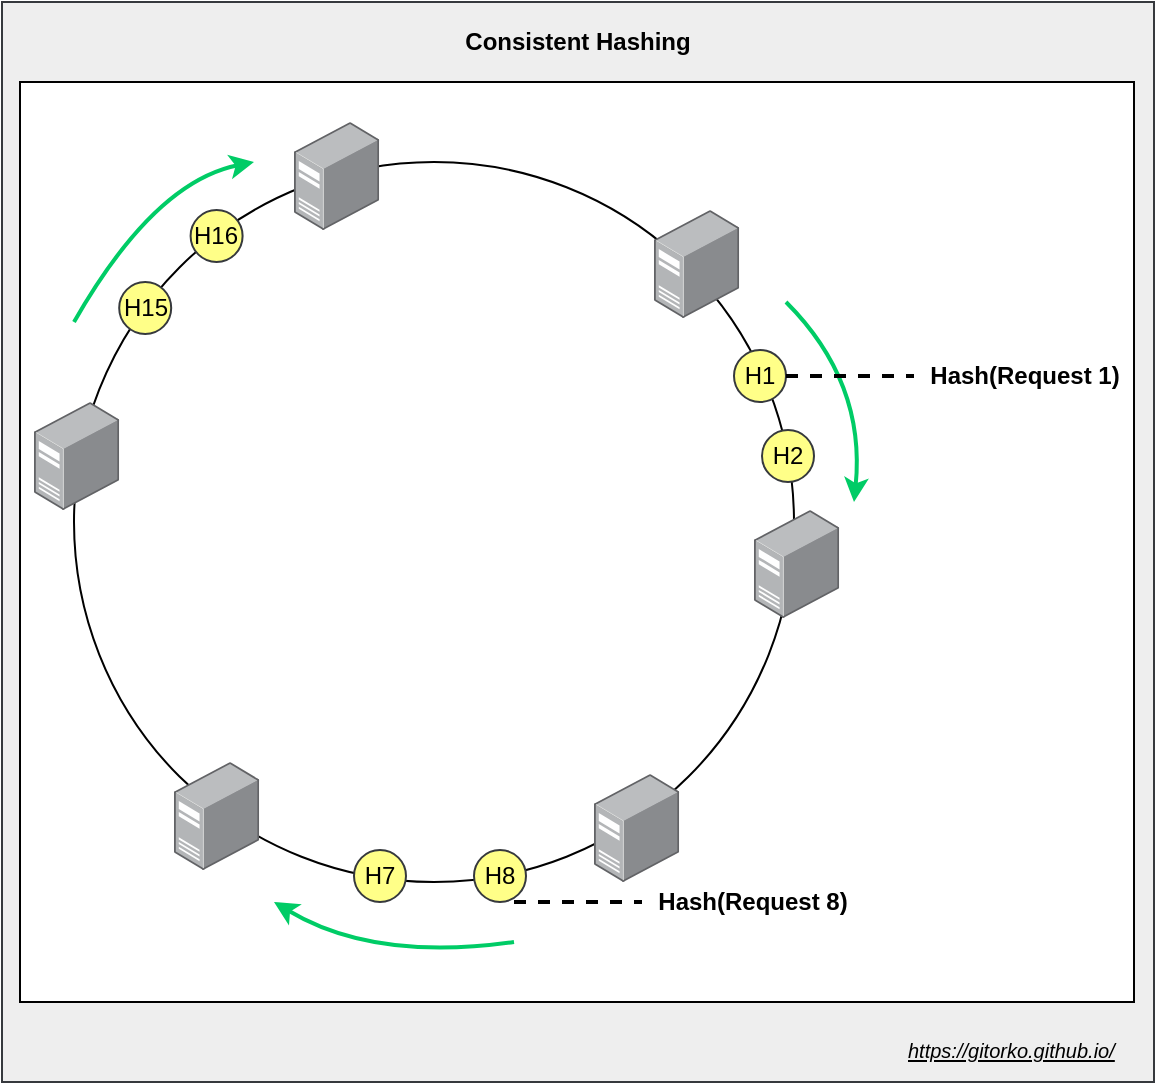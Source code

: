 <mxfile version="12.6.5" type="device"><diagram id="BEQ4aGkl1dwSPQQFtrOS" name="Page-1"><mxGraphModel dx="1106" dy="852" grid="1" gridSize="10" guides="1" tooltips="1" connect="1" arrows="1" fold="1" page="1" pageScale="1" pageWidth="500" pageHeight="1200" math="0" shadow="0"><root><mxCell id="0"/><mxCell id="1" parent="0"/><mxCell id="_HtSz1DLQAySvAQpjjVP-22" value="" style="rounded=0;whiteSpace=wrap;html=1;fillColor=#eeeeee;strokeColor=#36393d;" vertex="1" parent="1"><mxGeometry x="44" y="40" width="576" height="540" as="geometry"/></mxCell><mxCell id="_HtSz1DLQAySvAQpjjVP-21" value="" style="rounded=0;whiteSpace=wrap;html=1;" vertex="1" parent="1"><mxGeometry x="53" y="80" width="557" height="460" as="geometry"/></mxCell><mxCell id="_HtSz1DLQAySvAQpjjVP-1" value="" style="ellipse;whiteSpace=wrap;html=1;aspect=fixed;" vertex="1" parent="1"><mxGeometry x="80" y="120" width="360" height="360" as="geometry"/></mxCell><mxCell id="_HtSz1DLQAySvAQpjjVP-2" value="" style="points=[];aspect=fixed;html=1;align=center;shadow=0;dashed=0;image;image=img/lib/allied_telesis/computer_and_terminals/Server_Desktop.svg;" vertex="1" parent="1"><mxGeometry x="340" y="426" width="42.6" height="54" as="geometry"/></mxCell><mxCell id="_HtSz1DLQAySvAQpjjVP-3" value="" style="points=[];aspect=fixed;html=1;align=center;shadow=0;dashed=0;image;image=img/lib/allied_telesis/computer_and_terminals/Server_Desktop.svg;" vertex="1" parent="1"><mxGeometry x="60" y="240" width="42.6" height="54" as="geometry"/></mxCell><mxCell id="_HtSz1DLQAySvAQpjjVP-4" value="" style="points=[];aspect=fixed;html=1;align=center;shadow=0;dashed=0;image;image=img/lib/allied_telesis/computer_and_terminals/Server_Desktop.svg;" vertex="1" parent="1"><mxGeometry x="190" y="100" width="42.6" height="54" as="geometry"/></mxCell><mxCell id="_HtSz1DLQAySvAQpjjVP-5" value="" style="points=[];aspect=fixed;html=1;align=center;shadow=0;dashed=0;image;image=img/lib/allied_telesis/computer_and_terminals/Server_Desktop.svg;" vertex="1" parent="1"><mxGeometry x="420" y="294" width="42.6" height="54" as="geometry"/></mxCell><mxCell id="_HtSz1DLQAySvAQpjjVP-6" value="" style="points=[];aspect=fixed;html=1;align=center;shadow=0;dashed=0;image;image=img/lib/allied_telesis/computer_and_terminals/Server_Desktop.svg;" vertex="1" parent="1"><mxGeometry x="130" y="420" width="42.6" height="54" as="geometry"/></mxCell><mxCell id="_HtSz1DLQAySvAQpjjVP-7" value="" style="points=[];aspect=fixed;html=1;align=center;shadow=0;dashed=0;image;image=img/lib/allied_telesis/computer_and_terminals/Server_Desktop.svg;" vertex="1" parent="1"><mxGeometry x="370" y="144" width="42.6" height="54" as="geometry"/></mxCell><mxCell id="_HtSz1DLQAySvAQpjjVP-8" value="H1" style="ellipse;whiteSpace=wrap;html=1;aspect=fixed;fillColor=#ffff88;strokeColor=#36393d;" vertex="1" parent="1"><mxGeometry x="410" y="214" width="26" height="26" as="geometry"/></mxCell><mxCell id="_HtSz1DLQAySvAQpjjVP-9" value="H2" style="ellipse;whiteSpace=wrap;html=1;aspect=fixed;fillColor=#ffff88;strokeColor=#36393d;" vertex="1" parent="1"><mxGeometry x="424" y="254" width="26" height="26" as="geometry"/></mxCell><mxCell id="_HtSz1DLQAySvAQpjjVP-10" value="H7" style="ellipse;whiteSpace=wrap;html=1;aspect=fixed;fillColor=#ffff88;strokeColor=#36393d;" vertex="1" parent="1"><mxGeometry x="220" y="464" width="26" height="26" as="geometry"/></mxCell><mxCell id="_HtSz1DLQAySvAQpjjVP-11" value="H8" style="ellipse;whiteSpace=wrap;html=1;aspect=fixed;fillColor=#ffff88;strokeColor=#36393d;" vertex="1" parent="1"><mxGeometry x="280" y="464" width="26" height="26" as="geometry"/></mxCell><mxCell id="_HtSz1DLQAySvAQpjjVP-12" value="H15" style="ellipse;whiteSpace=wrap;html=1;aspect=fixed;fillColor=#ffff88;strokeColor=#36393d;" vertex="1" parent="1"><mxGeometry x="102.6" y="180" width="26" height="26" as="geometry"/></mxCell><mxCell id="_HtSz1DLQAySvAQpjjVP-13" value="H16" style="ellipse;whiteSpace=wrap;html=1;aspect=fixed;fillColor=#ffff88;strokeColor=#36393d;" vertex="1" parent="1"><mxGeometry x="138.3" y="144" width="26" height="26" as="geometry"/></mxCell><mxCell id="_HtSz1DLQAySvAQpjjVP-14" value="" style="curved=1;endArrow=classic;html=1;strokeWidth=2;strokeColor=#00CC66;" edge="1" parent="1"><mxGeometry width="50" height="50" relative="1" as="geometry"><mxPoint x="300" y="510" as="sourcePoint"/><mxPoint x="180" y="490" as="targetPoint"/><Array as="points"><mxPoint x="230" y="520"/></Array></mxGeometry></mxCell><mxCell id="_HtSz1DLQAySvAQpjjVP-15" value="" style="curved=1;endArrow=classic;html=1;strokeWidth=2;strokeColor=#00CC66;" edge="1" parent="1"><mxGeometry width="50" height="50" relative="1" as="geometry"><mxPoint x="80" y="200" as="sourcePoint"/><mxPoint x="170" y="120" as="targetPoint"/><Array as="points"><mxPoint x="120" y="130"/></Array></mxGeometry></mxCell><mxCell id="_HtSz1DLQAySvAQpjjVP-16" value="" style="curved=1;endArrow=classic;html=1;strokeWidth=2;strokeColor=#00CC66;" edge="1" parent="1"><mxGeometry width="50" height="50" relative="1" as="geometry"><mxPoint x="436" y="190" as="sourcePoint"/><mxPoint x="470" y="290" as="targetPoint"/><Array as="points"><mxPoint x="476" y="230"/></Array></mxGeometry></mxCell><mxCell id="_HtSz1DLQAySvAQpjjVP-17" value="" style="endArrow=none;dashed=1;html=1;strokeColor=#000000;strokeWidth=2;exitX=1;exitY=0.5;exitDx=0;exitDy=0;" edge="1" parent="1" source="_HtSz1DLQAySvAQpjjVP-8"><mxGeometry width="50" height="50" relative="1" as="geometry"><mxPoint x="430" y="250" as="sourcePoint"/><mxPoint x="500" y="227" as="targetPoint"/></mxGeometry></mxCell><mxCell id="_HtSz1DLQAySvAQpjjVP-18" value="Hash(Request 1)" style="text;html=1;align=center;verticalAlign=middle;resizable=0;points=[];autosize=1;fontStyle=1" vertex="1" parent="1"><mxGeometry x="500" y="217" width="110" height="20" as="geometry"/></mxCell><mxCell id="_HtSz1DLQAySvAQpjjVP-19" value="" style="endArrow=none;dashed=1;html=1;strokeColor=#000000;strokeWidth=2;exitX=1;exitY=0.5;exitDx=0;exitDy=0;" edge="1" parent="1"><mxGeometry width="50" height="50" relative="1" as="geometry"><mxPoint x="300" y="490" as="sourcePoint"/><mxPoint x="364" y="490" as="targetPoint"/></mxGeometry></mxCell><mxCell id="_HtSz1DLQAySvAQpjjVP-20" value="Hash(Request 8)" style="text;html=1;align=center;verticalAlign=middle;resizable=0;points=[];autosize=1;fontStyle=1" vertex="1" parent="1"><mxGeometry x="364" y="480" width="110" height="20" as="geometry"/></mxCell><mxCell id="_HtSz1DLQAySvAQpjjVP-23" value="Consistent Hashing" style="text;html=1;strokeColor=none;fillColor=none;align=center;verticalAlign=middle;whiteSpace=wrap;rounded=0;fontStyle=1" vertex="1" parent="1"><mxGeometry x="262.5" y="50" width="138" height="20" as="geometry"/></mxCell><UserObject label="&lt;i&gt;&lt;u&gt;&lt;font style=&quot;font-size: 10px&quot;&gt;https://gitorko.github.io/&lt;/font&gt;&lt;/u&gt;&lt;/i&gt;" link="https://gitorko.github.io/" id="_HtSz1DLQAySvAQpjjVP-24"><mxCell style="text;html=1;" vertex="1" parent="1"><mxGeometry x="495" y="550" width="120" height="30" as="geometry"/></mxCell></UserObject></root></mxGraphModel></diagram></mxfile>